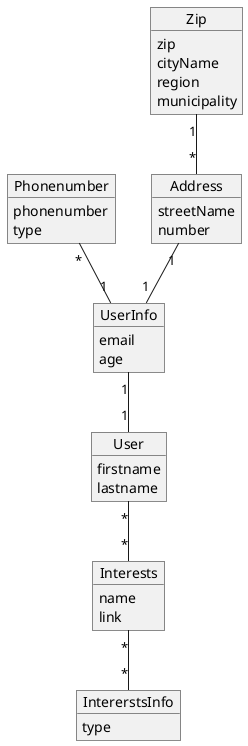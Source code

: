 @startuml

object User{
firstname
lastname
}
object Interests{
name
link
}
object IntererstsInfo{
type
}
object UserInfo{
email
age
}
object Phonenumber{
phonenumber
type
}
object Zip{
zip
cityName
region
municipality
}
object Address{
streetName
number
}

Zip "1" -- "*" Address
Address "1" -- "1" UserInfo
Phonenumber "*" -- "1" UserInfo
UserInfo "1" -- "1" User
User "*" --  "*" Interests
Interests "*"-- "*" IntererstsInfo

@enduml
